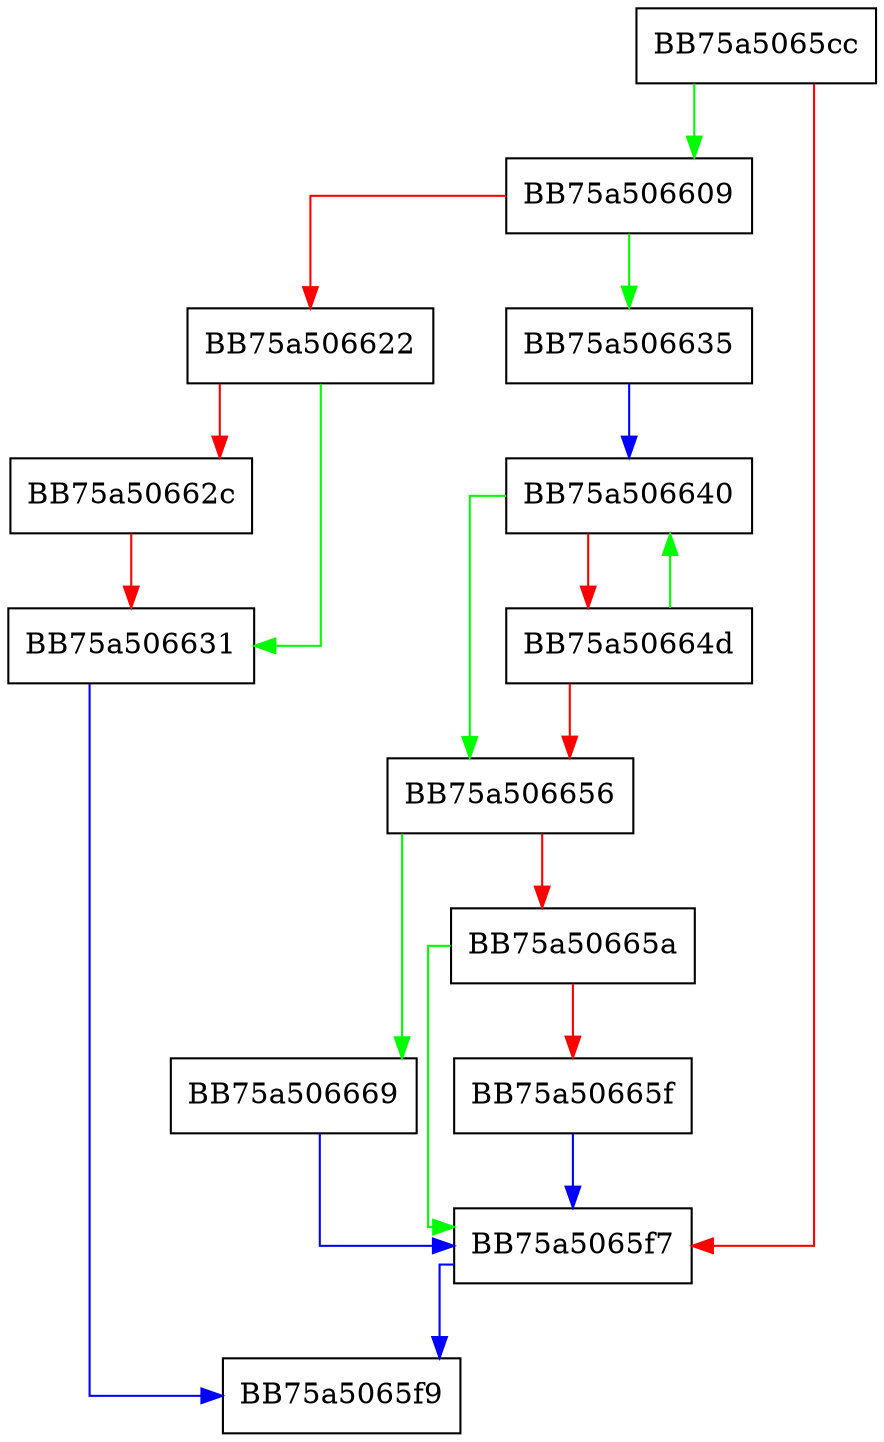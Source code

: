 digraph UtilExpandEnvironmentStringsIfNeeded {
  node [shape="box"];
  graph [splines=ortho];
  BB75a5065cc -> BB75a506609 [color="green"];
  BB75a5065cc -> BB75a5065f7 [color="red"];
  BB75a5065f7 -> BB75a5065f9 [color="blue"];
  BB75a506609 -> BB75a506635 [color="green"];
  BB75a506609 -> BB75a506622 [color="red"];
  BB75a506622 -> BB75a506631 [color="green"];
  BB75a506622 -> BB75a50662c [color="red"];
  BB75a50662c -> BB75a506631 [color="red"];
  BB75a506631 -> BB75a5065f9 [color="blue"];
  BB75a506635 -> BB75a506640 [color="blue"];
  BB75a506640 -> BB75a506656 [color="green"];
  BB75a506640 -> BB75a50664d [color="red"];
  BB75a50664d -> BB75a506640 [color="green"];
  BB75a50664d -> BB75a506656 [color="red"];
  BB75a506656 -> BB75a506669 [color="green"];
  BB75a506656 -> BB75a50665a [color="red"];
  BB75a50665a -> BB75a5065f7 [color="green"];
  BB75a50665a -> BB75a50665f [color="red"];
  BB75a50665f -> BB75a5065f7 [color="blue"];
  BB75a506669 -> BB75a5065f7 [color="blue"];
}